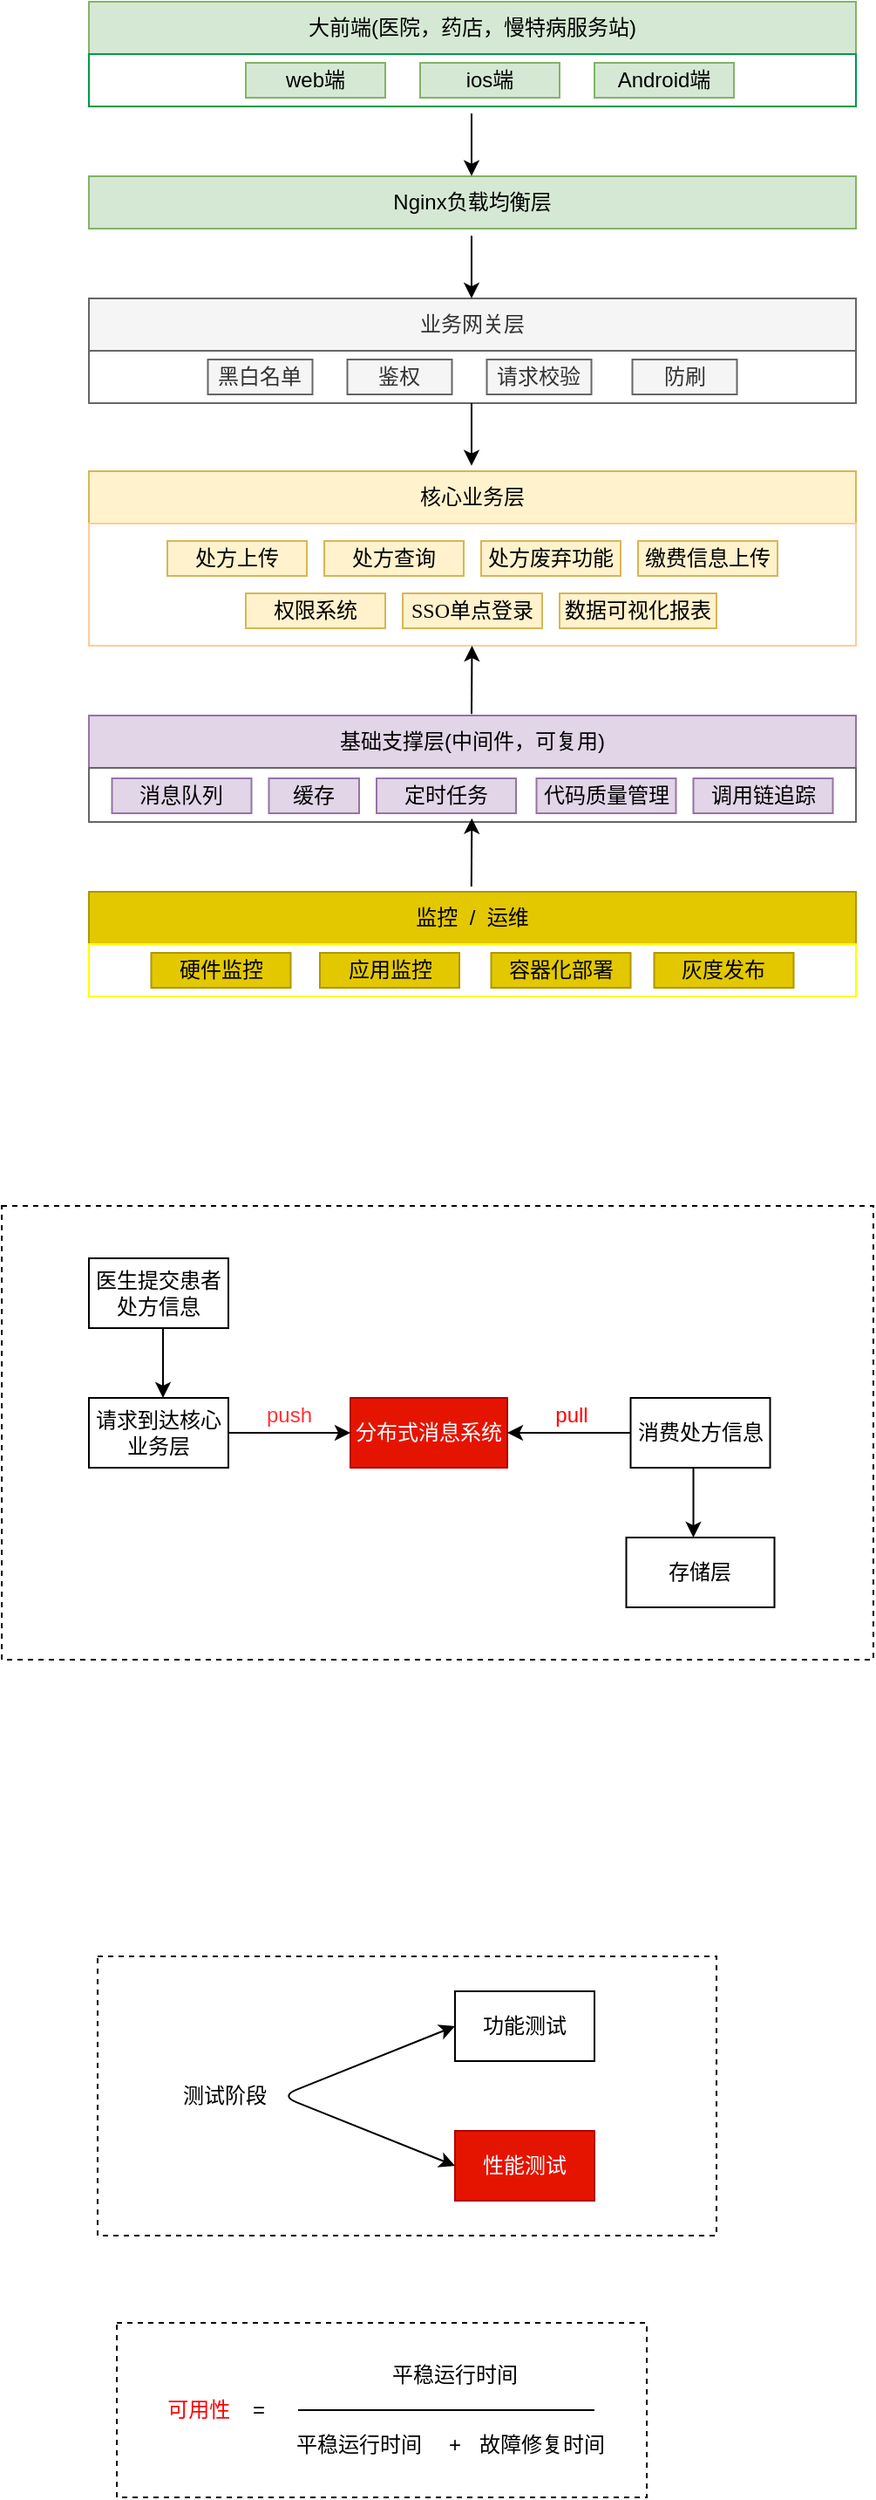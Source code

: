 <mxfile version="13.4.2" type="github">
  <diagram id="K841JQn34HRRrsSOSrEb" name="Page-1">
    <mxGraphModel dx="868" dy="433" grid="1" gridSize="10" guides="1" tooltips="1" connect="1" arrows="1" fold="1" page="1" pageScale="1" pageWidth="827" pageHeight="1169" math="0" shadow="0">
      <root>
        <mxCell id="0" />
        <mxCell id="1" parent="0" />
        <mxCell id="OwMu27jhyjzwBgv88Kzw-33" value="" style="rounded=0;whiteSpace=wrap;html=1;dashed=1;" vertex="1" parent="1">
          <mxGeometry x="176" y="1410" width="304" height="100" as="geometry" />
        </mxCell>
        <mxCell id="OwMu27jhyjzwBgv88Kzw-24" value="" style="rounded=0;whiteSpace=wrap;html=1;dashed=1;" vertex="1" parent="1">
          <mxGeometry x="165" y="1200" width="355" height="160" as="geometry" />
        </mxCell>
        <mxCell id="OwMu27jhyjzwBgv88Kzw-19" value="" style="rounded=0;whiteSpace=wrap;html=1;dashed=1;" vertex="1" parent="1">
          <mxGeometry x="110" y="770" width="500" height="260" as="geometry" />
        </mxCell>
        <mxCell id="8TcAFzx-M_xFQQ5Gom9a-20" value="" style="rounded=0;whiteSpace=wrap;html=1;strokeColor=#666666;" parent="1" vertex="1">
          <mxGeometry x="160" y="280" width="440" height="30" as="geometry" />
        </mxCell>
        <mxCell id="8TcAFzx-M_xFQQ5Gom9a-1" value="大前端(医院，药店，慢特病服务站)" style="rounded=0;whiteSpace=wrap;html=1;fillColor=#d5e8d4;strokeColor=#82b366;" parent="1" vertex="1">
          <mxGeometry x="160" y="80" width="440" height="30" as="geometry" />
        </mxCell>
        <mxCell id="8TcAFzx-M_xFQQ5Gom9a-2" value="" style="rounded=0;whiteSpace=wrap;html=1;strokeColor=#00994D;" parent="1" vertex="1">
          <mxGeometry x="160" y="110" width="440" height="30" as="geometry" />
        </mxCell>
        <mxCell id="8TcAFzx-M_xFQQ5Gom9a-3" value="web端" style="rounded=0;whiteSpace=wrap;html=1;fillColor=#d5e8d4;strokeColor=#82b366;" parent="1" vertex="1">
          <mxGeometry x="250" y="115" width="80" height="20" as="geometry" />
        </mxCell>
        <mxCell id="8TcAFzx-M_xFQQ5Gom9a-4" value="ios端" style="rounded=0;whiteSpace=wrap;html=1;fillColor=#d5e8d4;strokeColor=#82b366;" parent="1" vertex="1">
          <mxGeometry x="350" y="115" width="80" height="20" as="geometry" />
        </mxCell>
        <mxCell id="8TcAFzx-M_xFQQ5Gom9a-6" value="Android端" style="rounded=0;whiteSpace=wrap;html=1;fillColor=#d5e8d4;strokeColor=#82b366;" parent="1" vertex="1">
          <mxGeometry x="450" y="115" width="80" height="20" as="geometry" />
        </mxCell>
        <mxCell id="8TcAFzx-M_xFQQ5Gom9a-8" value="Nginx负载均衡层" style="rounded=0;whiteSpace=wrap;html=1;fillColor=#d5e8d4;strokeColor=#82b366;" parent="1" vertex="1">
          <mxGeometry x="160" y="180" width="440" height="30" as="geometry" />
        </mxCell>
        <mxCell id="8TcAFzx-M_xFQQ5Gom9a-9" value="业务网关层" style="rounded=0;whiteSpace=wrap;html=1;fillColor=#f5f5f5;strokeColor=#666666;fontColor=#333333;" parent="1" vertex="1">
          <mxGeometry x="160" y="250" width="440" height="30" as="geometry" />
        </mxCell>
        <mxCell id="8TcAFzx-M_xFQQ5Gom9a-15" value="" style="endArrow=classic;html=1;" parent="1" edge="1">
          <mxGeometry width="50" height="50" relative="1" as="geometry">
            <mxPoint x="379.5" y="144" as="sourcePoint" />
            <mxPoint x="379.5" y="179.833" as="targetPoint" />
          </mxGeometry>
        </mxCell>
        <mxCell id="8TcAFzx-M_xFQQ5Gom9a-16" value="" style="endArrow=classic;html=1;" parent="1" edge="1">
          <mxGeometry width="50" height="50" relative="1" as="geometry">
            <mxPoint x="379.5" y="214.17" as="sourcePoint" />
            <mxPoint x="379.5" y="250.003" as="targetPoint" />
          </mxGeometry>
        </mxCell>
        <mxCell id="8TcAFzx-M_xFQQ5Gom9a-18" value="黑白名单" style="rounded=0;whiteSpace=wrap;html=1;fillColor=#f5f5f5;strokeColor=#666666;fontColor=#333333;" parent="1" vertex="1">
          <mxGeometry x="228.25" y="285" width="60" height="20" as="geometry" />
        </mxCell>
        <mxCell id="8TcAFzx-M_xFQQ5Gom9a-19" value="鉴权" style="rounded=0;whiteSpace=wrap;html=1;fillColor=#f5f5f5;strokeColor=#666666;fontColor=#333333;" parent="1" vertex="1">
          <mxGeometry x="308.25" y="285" width="60" height="20" as="geometry" />
        </mxCell>
        <mxCell id="8TcAFzx-M_xFQQ5Gom9a-21" value="防刷" style="rounded=0;whiteSpace=wrap;html=1;fillColor=#f5f5f5;strokeColor=#666666;fontColor=#333333;" parent="1" vertex="1">
          <mxGeometry x="471.75" y="285" width="60" height="20" as="geometry" />
        </mxCell>
        <mxCell id="8TcAFzx-M_xFQQ5Gom9a-22" value="请求校验" style="rounded=0;whiteSpace=wrap;html=1;fillColor=#f5f5f5;strokeColor=#666666;fontColor=#333333;" parent="1" vertex="1">
          <mxGeometry x="388.25" y="285" width="60" height="20" as="geometry" />
        </mxCell>
        <mxCell id="8TcAFzx-M_xFQQ5Gom9a-24" value="核心业务层" style="rounded=0;whiteSpace=wrap;html=1;fillColor=#fff2cc;strokeColor=#d6b656;" parent="1" vertex="1">
          <mxGeometry x="160" y="349" width="440" height="30" as="geometry" />
        </mxCell>
        <mxCell id="8TcAFzx-M_xFQQ5Gom9a-25" value="基础支撑层(中间件，可复用)" style="rounded=0;whiteSpace=wrap;html=1;fillColor=#e1d5e7;strokeColor=#9673a6;" parent="1" vertex="1">
          <mxGeometry x="160" y="489.0" width="440" height="30" as="geometry" />
        </mxCell>
        <mxCell id="8TcAFzx-M_xFQQ5Gom9a-26" value="" style="rounded=0;whiteSpace=wrap;html=1;strokeColor=#FFCC99;" parent="1" vertex="1">
          <mxGeometry x="160" y="379" width="440" height="70" as="geometry" />
        </mxCell>
        <mxCell id="8TcAFzx-M_xFQQ5Gom9a-27" value="&lt;p class=&quot;MsoNormal&quot;&gt;&lt;font face=&quot;等线&quot; style=&quot;font-size: 12px&quot;&gt;处方上传&lt;/font&gt;&lt;/p&gt;" style="rounded=0;whiteSpace=wrap;html=1;fillColor=#fff2cc;strokeColor=#d6b656;" parent="1" vertex="1">
          <mxGeometry x="205" y="389" width="80" height="20" as="geometry" />
        </mxCell>
        <mxCell id="8TcAFzx-M_xFQQ5Gom9a-28" value="&lt;p class=&quot;MsoNormal&quot;&gt;&lt;font face=&quot;等线&quot; style=&quot;font-size: 12px&quot;&gt;处方查询&lt;/font&gt;&lt;/p&gt;" style="rounded=0;whiteSpace=wrap;html=1;fillColor=#fff2cc;strokeColor=#d6b656;" parent="1" vertex="1">
          <mxGeometry x="295" y="389" width="80" height="20" as="geometry" />
        </mxCell>
        <mxCell id="8TcAFzx-M_xFQQ5Gom9a-29" value="&lt;p class=&quot;MsoNormal&quot;&gt;&lt;font face=&quot;等线&quot; style=&quot;font-size: 12px&quot;&gt;处方废弃功能&lt;/font&gt;&lt;/p&gt;" style="rounded=0;whiteSpace=wrap;html=1;fillColor=#fff2cc;strokeColor=#d6b656;" parent="1" vertex="1">
          <mxGeometry x="385" y="389" width="80" height="20" as="geometry" />
        </mxCell>
        <mxCell id="8TcAFzx-M_xFQQ5Gom9a-30" value="&lt;p class=&quot;MsoNormal&quot;&gt;&lt;font face=&quot;等线&quot; style=&quot;font-size: 12px&quot;&gt;缴费信息上传&lt;/font&gt;&lt;/p&gt;" style="rounded=0;whiteSpace=wrap;html=1;fillColor=#fff2cc;strokeColor=#d6b656;" parent="1" vertex="1">
          <mxGeometry x="475" y="389" width="80" height="20" as="geometry" />
        </mxCell>
        <mxCell id="8TcAFzx-M_xFQQ5Gom9a-31" value="&lt;p class=&quot;MsoNormal&quot;&gt;&lt;font face=&quot;等线&quot; style=&quot;font-size: 12px&quot;&gt;权限系统&lt;/font&gt;&lt;/p&gt;" style="rounded=0;whiteSpace=wrap;html=1;fillColor=#fff2cc;strokeColor=#d6b656;" parent="1" vertex="1">
          <mxGeometry x="250" y="419" width="80" height="20" as="geometry" />
        </mxCell>
        <mxCell id="8TcAFzx-M_xFQQ5Gom9a-32" value="&lt;p class=&quot;MsoNormal&quot;&gt;&lt;font face=&quot;等线&quot; style=&quot;font-size: 12px&quot;&gt;SSO单点登录&lt;/font&gt;&lt;/p&gt;" style="rounded=0;whiteSpace=wrap;html=1;fillColor=#fff2cc;strokeColor=#d6b656;" parent="1" vertex="1">
          <mxGeometry x="340" y="419" width="80" height="20" as="geometry" />
        </mxCell>
        <mxCell id="8TcAFzx-M_xFQQ5Gom9a-33" value="&lt;p class=&quot;MsoNormal&quot;&gt;&lt;font face=&quot;等线&quot; style=&quot;font-size: 12px&quot;&gt;数据可视化报表&lt;/font&gt;&lt;/p&gt;" style="rounded=0;whiteSpace=wrap;html=1;fillColor=#fff2cc;strokeColor=#d6b656;" parent="1" vertex="1">
          <mxGeometry x="430" y="419" width="90" height="20" as="geometry" />
        </mxCell>
        <mxCell id="8TcAFzx-M_xFQQ5Gom9a-37" value="" style="endArrow=classic;html=1;" parent="1" edge="1">
          <mxGeometry width="50" height="50" relative="1" as="geometry">
            <mxPoint x="379.5" y="310.0" as="sourcePoint" />
            <mxPoint x="379.5" y="345.833" as="targetPoint" />
          </mxGeometry>
        </mxCell>
        <mxCell id="8TcAFzx-M_xFQQ5Gom9a-40" value="" style="rounded=0;whiteSpace=wrap;html=1;strokeColor=#666666;" parent="1" vertex="1">
          <mxGeometry x="160" y="519" width="440" height="31" as="geometry" />
        </mxCell>
        <mxCell id="8TcAFzx-M_xFQQ5Gom9a-41" value="&lt;p class=&quot;MsoNormal&quot;&gt;&lt;font face=&quot;等线&quot; style=&quot;font-size: 12px&quot;&gt;消息队列&lt;/font&gt;&lt;/p&gt;" style="rounded=0;whiteSpace=wrap;html=1;fillColor=#e1d5e7;strokeColor=#9673a6;" parent="1" vertex="1">
          <mxGeometry x="173.25" y="525" width="80" height="20" as="geometry" />
        </mxCell>
        <mxCell id="8TcAFzx-M_xFQQ5Gom9a-42" value="&lt;p class=&quot;MsoNormal&quot;&gt;&lt;font face=&quot;等线&quot; style=&quot;font-size: 12px&quot;&gt;缓存&lt;/font&gt;&lt;/p&gt;" style="rounded=0;whiteSpace=wrap;html=1;fillColor=#e1d5e7;strokeColor=#9673a6;" parent="1" vertex="1">
          <mxGeometry x="263.25" y="525" width="51.75" height="20" as="geometry" />
        </mxCell>
        <mxCell id="8TcAFzx-M_xFQQ5Gom9a-43" value="&lt;p class=&quot;MsoNormal&quot;&gt;&lt;font face=&quot;等线&quot; style=&quot;font-size: 12px&quot;&gt;定时任务&lt;/font&gt;&lt;/p&gt;" style="rounded=0;whiteSpace=wrap;html=1;fillColor=#e1d5e7;strokeColor=#9673a6;" parent="1" vertex="1">
          <mxGeometry x="325" y="525" width="80" height="20" as="geometry" />
        </mxCell>
        <mxCell id="8TcAFzx-M_xFQQ5Gom9a-44" value="&lt;p class=&quot;MsoNormal&quot;&gt;&lt;font face=&quot;等线&quot; style=&quot;font-size: 12px&quot;&gt;代码质量管理&lt;/font&gt;&lt;/p&gt;" style="rounded=0;whiteSpace=wrap;html=1;fillColor=#e1d5e7;strokeColor=#9673a6;" parent="1" vertex="1">
          <mxGeometry x="416.75" y="525" width="80" height="20" as="geometry" />
        </mxCell>
        <mxCell id="8TcAFzx-M_xFQQ5Gom9a-46" value="&lt;p class=&quot;MsoNormal&quot;&gt;&lt;font face=&quot;等线&quot; style=&quot;font-size: 12px&quot;&gt;调用链追踪&lt;/font&gt;&lt;/p&gt;" style="rounded=0;whiteSpace=wrap;html=1;fillColor=#e1d5e7;strokeColor=#9673a6;" parent="1" vertex="1">
          <mxGeometry x="506.75" y="525" width="80" height="20" as="geometry" />
        </mxCell>
        <mxCell id="8TcAFzx-M_xFQQ5Gom9a-47" value="" style="endArrow=classic;html=1;" parent="1" edge="1">
          <mxGeometry width="50" height="50" relative="1" as="geometry">
            <mxPoint x="379.5" y="488.17" as="sourcePoint" />
            <mxPoint x="379.75" y="449.003" as="targetPoint" />
          </mxGeometry>
        </mxCell>
        <mxCell id="8TcAFzx-M_xFQQ5Gom9a-48" value="监控&amp;nbsp; /&amp;nbsp; 运维" style="rounded=0;whiteSpace=wrap;html=1;strokeColor=#B09500;fillColor=#e3c800;" parent="1" vertex="1">
          <mxGeometry x="160" y="590" width="440" height="30" as="geometry" />
        </mxCell>
        <mxCell id="8TcAFzx-M_xFQQ5Gom9a-49" value="" style="rounded=0;whiteSpace=wrap;html=1;fontColor=#000000;strokeColor=#FFFF00;" parent="1" vertex="1">
          <mxGeometry x="160" y="620" width="440" height="30" as="geometry" />
        </mxCell>
        <mxCell id="8TcAFzx-M_xFQQ5Gom9a-50" value="&lt;p class=&quot;MsoNormal&quot;&gt;&lt;font face=&quot;等线&quot; color=&quot;#000000&quot;&gt;硬件监控&lt;/font&gt;&lt;/p&gt;" style="rounded=0;whiteSpace=wrap;html=1;fillColor=#e3c800;strokeColor=#B09500;fontColor=#ffffff;" parent="1" vertex="1">
          <mxGeometry x="195.75" y="625" width="80" height="20" as="geometry" />
        </mxCell>
        <mxCell id="8TcAFzx-M_xFQQ5Gom9a-51" value="&lt;p class=&quot;MsoNormal&quot;&gt;&lt;font face=&quot;等线&quot; color=&quot;#000000&quot;&gt;应用监控&lt;/font&gt;&lt;/p&gt;" style="rounded=0;whiteSpace=wrap;html=1;fillColor=#e3c800;strokeColor=#B09500;fontColor=#ffffff;" parent="1" vertex="1">
          <mxGeometry x="292.5" y="625" width="80" height="20" as="geometry" />
        </mxCell>
        <mxCell id="8TcAFzx-M_xFQQ5Gom9a-52" value="&lt;p class=&quot;MsoNormal&quot;&gt;&lt;font face=&quot;等线&quot; color=&quot;#000000&quot;&gt;容器化部署&lt;/font&gt;&lt;/p&gt;" style="rounded=0;whiteSpace=wrap;html=1;fillColor=#e3c800;strokeColor=#B09500;fontColor=#ffffff;" parent="1" vertex="1">
          <mxGeometry x="390.75" y="625" width="80" height="20" as="geometry" />
        </mxCell>
        <mxCell id="8TcAFzx-M_xFQQ5Gom9a-53" value="&lt;p class=&quot;MsoNormal&quot;&gt;&lt;font face=&quot;等线&quot; color=&quot;#000000&quot;&gt;灰度发布&lt;/font&gt;&lt;/p&gt;" style="rounded=0;whiteSpace=wrap;html=1;fillColor=#e3c800;strokeColor=#B09500;fontColor=#ffffff;" parent="1" vertex="1">
          <mxGeometry x="484.25" y="625" width="80" height="20" as="geometry" />
        </mxCell>
        <mxCell id="8TcAFzx-M_xFQQ5Gom9a-54" value="" style="endArrow=classic;html=1;" parent="1" edge="1">
          <mxGeometry width="50" height="50" relative="1" as="geometry">
            <mxPoint x="379.41" y="587" as="sourcePoint" />
            <mxPoint x="379.66" y="547.833" as="targetPoint" />
          </mxGeometry>
        </mxCell>
        <mxCell id="OwMu27jhyjzwBgv88Kzw-2" value="分布式消息系统" style="rounded=0;whiteSpace=wrap;html=1;fillColor=#e51400;strokeColor=#B20000;fontColor=#ffffff;" vertex="1" parent="1">
          <mxGeometry x="310" y="880" width="90" height="40" as="geometry" />
        </mxCell>
        <mxCell id="OwMu27jhyjzwBgv88Kzw-3" value="医生提交患者处方信息" style="rounded=0;whiteSpace=wrap;html=1;" vertex="1" parent="1">
          <mxGeometry x="160" y="800" width="80" height="40" as="geometry" />
        </mxCell>
        <mxCell id="OwMu27jhyjzwBgv88Kzw-6" value="请求到达核心业务层" style="rounded=0;whiteSpace=wrap;html=1;" vertex="1" parent="1">
          <mxGeometry x="160" y="880" width="80" height="40" as="geometry" />
        </mxCell>
        <mxCell id="OwMu27jhyjzwBgv88Kzw-7" value="" style="endArrow=classic;html=1;exitX=1;exitY=0.5;exitDx=0;exitDy=0;" edge="1" parent="1" source="OwMu27jhyjzwBgv88Kzw-6">
          <mxGeometry width="50" height="50" relative="1" as="geometry">
            <mxPoint x="290" y="980" as="sourcePoint" />
            <mxPoint x="310" y="900" as="targetPoint" />
          </mxGeometry>
        </mxCell>
        <mxCell id="OwMu27jhyjzwBgv88Kzw-8" value="" style="endArrow=classic;html=1;exitX=0.5;exitY=1;exitDx=0;exitDy=0;entryX=0.5;entryY=0;entryDx=0;entryDy=0;" edge="1" parent="1">
          <mxGeometry width="50" height="50" relative="1" as="geometry">
            <mxPoint x="202.5" y="840" as="sourcePoint" />
            <mxPoint x="202.5" y="880" as="targetPoint" />
          </mxGeometry>
        </mxCell>
        <mxCell id="OwMu27jhyjzwBgv88Kzw-9" value="消费处方信息" style="rounded=0;whiteSpace=wrap;html=1;" vertex="1" parent="1">
          <mxGeometry x="470.75" y="880" width="80" height="40" as="geometry" />
        </mxCell>
        <mxCell id="OwMu27jhyjzwBgv88Kzw-10" value="" style="endArrow=classic;html=1;entryX=1;entryY=0.5;entryDx=0;entryDy=0;exitX=0;exitY=0.5;exitDx=0;exitDy=0;" edge="1" parent="1" source="OwMu27jhyjzwBgv88Kzw-9" target="OwMu27jhyjzwBgv88Kzw-2">
          <mxGeometry width="50" height="50" relative="1" as="geometry">
            <mxPoint x="430" y="990" as="sourcePoint" />
            <mxPoint x="480" y="940" as="targetPoint" />
          </mxGeometry>
        </mxCell>
        <mxCell id="OwMu27jhyjzwBgv88Kzw-11" value="&lt;font color=&quot;#ff3333&quot;&gt;push&lt;/font&gt;" style="text;html=1;strokeColor=none;fillColor=none;align=center;verticalAlign=middle;whiteSpace=wrap;rounded=0;" vertex="1" parent="1">
          <mxGeometry x="255" y="880" width="40" height="20" as="geometry" />
        </mxCell>
        <mxCell id="OwMu27jhyjzwBgv88Kzw-12" value="&lt;font color=&quot;#ff0000&quot;&gt;pull&lt;/font&gt;" style="text;html=1;strokeColor=none;fillColor=none;align=center;verticalAlign=middle;whiteSpace=wrap;rounded=0;" vertex="1" parent="1">
          <mxGeometry x="416.75" y="880" width="40" height="20" as="geometry" />
        </mxCell>
        <mxCell id="OwMu27jhyjzwBgv88Kzw-13" value="存储层" style="rounded=0;whiteSpace=wrap;html=1;" vertex="1" parent="1">
          <mxGeometry x="468.25" y="960" width="85" height="40" as="geometry" />
        </mxCell>
        <mxCell id="OwMu27jhyjzwBgv88Kzw-18" value="" style="endArrow=classic;html=1;exitX=0.5;exitY=1;exitDx=0;exitDy=0;entryX=0.5;entryY=0;entryDx=0;entryDy=0;" edge="1" parent="1">
          <mxGeometry width="50" height="50" relative="1" as="geometry">
            <mxPoint x="506.75" y="920" as="sourcePoint" />
            <mxPoint x="506.75" y="960" as="targetPoint" />
          </mxGeometry>
        </mxCell>
        <mxCell id="OwMu27jhyjzwBgv88Kzw-20" value="功能测试" style="rounded=0;whiteSpace=wrap;html=1;" vertex="1" parent="1">
          <mxGeometry x="370" y="1220" width="80" height="40" as="geometry" />
        </mxCell>
        <mxCell id="OwMu27jhyjzwBgv88Kzw-21" value="性能测试" style="rounded=0;whiteSpace=wrap;html=1;fillColor=#e51400;strokeColor=#B20000;fontColor=#ffffff;" vertex="1" parent="1">
          <mxGeometry x="370" y="1300" width="80" height="40" as="geometry" />
        </mxCell>
        <mxCell id="OwMu27jhyjzwBgv88Kzw-22" value="" style="endArrow=classic;startArrow=classic;html=1;entryX=0;entryY=0.5;entryDx=0;entryDy=0;exitX=0;exitY=0.5;exitDx=0;exitDy=0;" edge="1" parent="1" source="OwMu27jhyjzwBgv88Kzw-21" target="OwMu27jhyjzwBgv88Kzw-20">
          <mxGeometry width="50" height="50" relative="1" as="geometry">
            <mxPoint x="280" y="1300" as="sourcePoint" />
            <mxPoint x="330" y="1250" as="targetPoint" />
            <Array as="points">
              <mxPoint x="270" y="1280" />
            </Array>
          </mxGeometry>
        </mxCell>
        <mxCell id="OwMu27jhyjzwBgv88Kzw-23" value="测试阶段" style="text;html=1;strokeColor=none;fillColor=none;align=center;verticalAlign=middle;whiteSpace=wrap;rounded=0;dashed=1;" vertex="1" parent="1">
          <mxGeometry x="210" y="1270" width="56" height="20" as="geometry" />
        </mxCell>
        <mxCell id="OwMu27jhyjzwBgv88Kzw-26" value="&lt;font color=&quot;#ff0000&quot;&gt;&amp;nbsp;可用性&lt;/font&gt;" style="text;html=1;strokeColor=none;fillColor=none;align=center;verticalAlign=middle;whiteSpace=wrap;rounded=0;dashed=1;" vertex="1" parent="1">
          <mxGeometry x="188.25" y="1450" width="66.75" height="20" as="geometry" />
        </mxCell>
        <mxCell id="OwMu27jhyjzwBgv88Kzw-27" value="=" style="text;html=1;strokeColor=none;fillColor=none;align=center;verticalAlign=middle;whiteSpace=wrap;rounded=0;dashed=1;" vertex="1" parent="1">
          <mxGeometry x="245" y="1450" width="25" height="20" as="geometry" />
        </mxCell>
        <mxCell id="OwMu27jhyjzwBgv88Kzw-28" value="平稳运行时间" style="text;html=1;strokeColor=none;fillColor=none;align=center;verticalAlign=middle;whiteSpace=wrap;rounded=0;dashed=1;" vertex="1" parent="1">
          <mxGeometry x="310" y="1430" width="120" height="20" as="geometry" />
        </mxCell>
        <mxCell id="OwMu27jhyjzwBgv88Kzw-29" value="" style="endArrow=none;html=1;" edge="1" parent="1">
          <mxGeometry width="50" height="50" relative="1" as="geometry">
            <mxPoint x="280" y="1460" as="sourcePoint" />
            <mxPoint x="450" y="1460" as="targetPoint" />
          </mxGeometry>
        </mxCell>
        <mxCell id="OwMu27jhyjzwBgv88Kzw-30" value="平稳运行时间" style="text;html=1;strokeColor=none;fillColor=none;align=center;verticalAlign=middle;whiteSpace=wrap;rounded=0;dashed=1;" vertex="1" parent="1">
          <mxGeometry x="255" y="1470" width="120" height="20" as="geometry" />
        </mxCell>
        <mxCell id="OwMu27jhyjzwBgv88Kzw-31" value="+" style="text;html=1;strokeColor=none;fillColor=none;align=center;verticalAlign=middle;whiteSpace=wrap;rounded=0;dashed=1;" vertex="1" parent="1">
          <mxGeometry x="360" y="1470" width="20" height="20" as="geometry" />
        </mxCell>
        <mxCell id="OwMu27jhyjzwBgv88Kzw-32" value="故障修复时间" style="text;html=1;strokeColor=none;fillColor=none;align=center;verticalAlign=middle;whiteSpace=wrap;rounded=0;dashed=1;" vertex="1" parent="1">
          <mxGeometry x="360" y="1470" width="120" height="20" as="geometry" />
        </mxCell>
      </root>
    </mxGraphModel>
  </diagram>
</mxfile>
